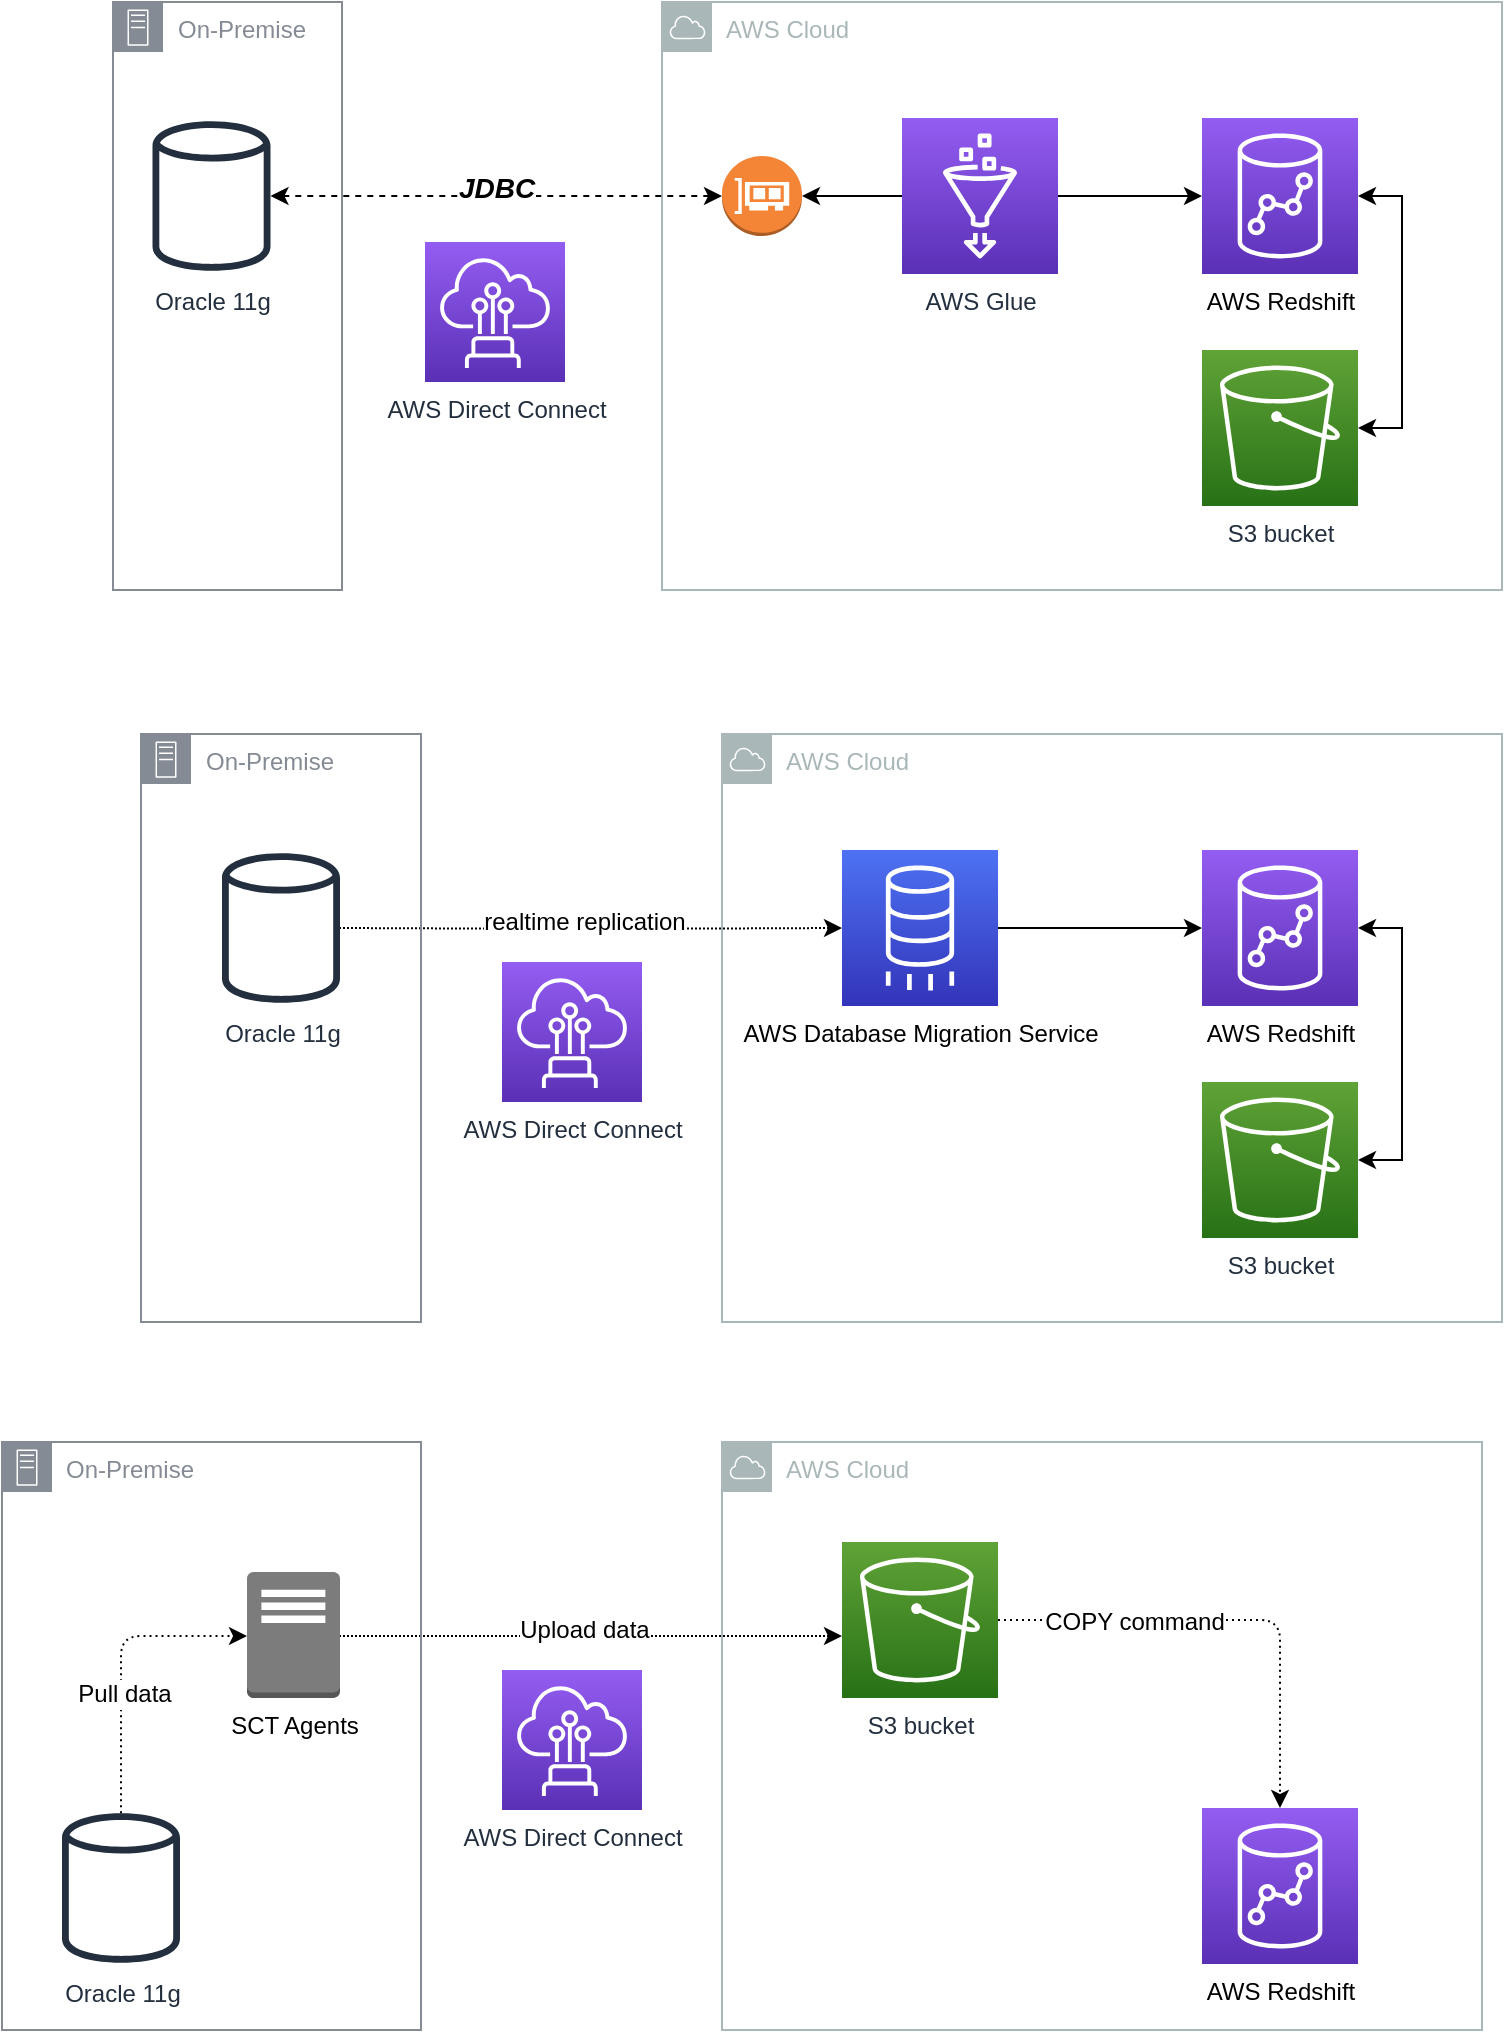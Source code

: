 <mxfile version="14.9.2" type="github">
  <diagram id="6eVxhd2TRdLCq7R75qMY" name="Page-1">
    <mxGraphModel dx="1234" dy="786" grid="1" gridSize="10" guides="1" tooltips="1" connect="1" arrows="1" fold="1" page="1" pageScale="1" pageWidth="850" pageHeight="1100" math="0" shadow="0">
      <root>
        <mxCell id="0" />
        <mxCell id="1" parent="0" />
        <mxCell id="m3BJ8GWjitMkYbj-D_fS-11" style="edgeStyle=orthogonalEdgeStyle;rounded=0;orthogonalLoop=1;jettySize=auto;html=1;dashed=1;dashPattern=1 1;" edge="1" parent="1" target="m3BJ8GWjitMkYbj-D_fS-10">
          <mxGeometry relative="1" as="geometry">
            <mxPoint x="188.5" y="483" as="sourcePoint" />
          </mxGeometry>
        </mxCell>
        <mxCell id="m3BJ8GWjitMkYbj-D_fS-35" value="realtime replication" style="edgeLabel;html=1;align=center;verticalAlign=middle;resizable=0;points=[];fontSize=12;" vertex="1" connectable="0" parent="m3BJ8GWjitMkYbj-D_fS-11">
          <mxGeometry x="0.213" y="3" relative="1" as="geometry">
            <mxPoint x="-30" as="offset" />
          </mxGeometry>
        </mxCell>
        <mxCell id="m3BJ8GWjitMkYbj-D_fS-9" value="AWS Cloud" style="outlineConnect=0;gradientColor=none;html=1;whiteSpace=wrap;fontSize=12;fontStyle=0;shape=mxgraph.aws4.group;grIcon=mxgraph.aws4.group_aws_cloud;strokeColor=#AAB7B8;fillColor=none;verticalAlign=top;align=left;spacingLeft=30;fontColor=#AAB7B8;dashed=0;" vertex="1" parent="1">
          <mxGeometry x="380" y="386" width="390" height="294" as="geometry" />
        </mxCell>
        <mxCell id="m3BJ8GWjitMkYbj-D_fS-20" value="" style="edgeStyle=orthogonalEdgeStyle;rounded=0;orthogonalLoop=1;jettySize=auto;html=1;" edge="1" parent="1" source="m3BJ8GWjitMkYbj-D_fS-10" target="m3BJ8GWjitMkYbj-D_fS-19">
          <mxGeometry relative="1" as="geometry" />
        </mxCell>
        <mxCell id="m3BJ8GWjitMkYbj-D_fS-10" value="&lt;span style=&quot;color: rgb(0 , 0 , 0)&quot;&gt;AWS Database Migration Service&lt;/span&gt;" style="points=[[0,0,0],[0.25,0,0],[0.5,0,0],[0.75,0,0],[1,0,0],[0,1,0],[0.25,1,0],[0.5,1,0],[0.75,1,0],[1,1,0],[0,0.25,0],[0,0.5,0],[0,0.75,0],[1,0.25,0],[1,0.5,0],[1,0.75,0]];outlineConnect=0;fontColor=#232F3E;gradientColor=#4D72F3;gradientDirection=north;fillColor=#3334B9;strokeColor=#ffffff;dashed=0;verticalLabelPosition=bottom;verticalAlign=top;align=center;html=1;fontSize=12;fontStyle=0;aspect=fixed;shape=mxgraph.aws4.resourceIcon;resIcon=mxgraph.aws4.database_migration_service;" vertex="1" parent="1">
          <mxGeometry x="440" y="444" width="78" height="78" as="geometry" />
        </mxCell>
        <mxCell id="m3BJ8GWjitMkYbj-D_fS-27" value="" style="edgeStyle=orthogonalEdgeStyle;rounded=0;orthogonalLoop=1;jettySize=auto;html=1;startArrow=classic;startFill=1;" edge="1" parent="1" source="m3BJ8GWjitMkYbj-D_fS-19" target="m3BJ8GWjitMkYbj-D_fS-26">
          <mxGeometry relative="1" as="geometry">
            <Array as="points">
              <mxPoint x="720" y="483" />
              <mxPoint x="720" y="599" />
            </Array>
          </mxGeometry>
        </mxCell>
        <mxCell id="m3BJ8GWjitMkYbj-D_fS-19" value="&lt;span style=&quot;color: rgb(0 , 0 , 0)&quot;&gt;AWS Redshift&lt;/span&gt;" style="points=[[0,0,0],[0.25,0,0],[0.5,0,0],[0.75,0,0],[1,0,0],[0,1,0],[0.25,1,0],[0.5,1,0],[0.75,1,0],[1,1,0],[0,0.25,0],[0,0.5,0],[0,0.75,0],[1,0.25,0],[1,0.5,0],[1,0.75,0]];outlineConnect=0;fontColor=#232F3E;gradientColor=#945DF2;gradientDirection=north;fillColor=#5A30B5;strokeColor=#ffffff;dashed=0;verticalLabelPosition=bottom;verticalAlign=top;align=center;html=1;fontSize=12;fontStyle=0;aspect=fixed;shape=mxgraph.aws4.resourceIcon;resIcon=mxgraph.aws4.redshift;" vertex="1" parent="1">
          <mxGeometry x="620" y="444" width="78" height="78" as="geometry" />
        </mxCell>
        <mxCell id="m3BJ8GWjitMkYbj-D_fS-23" value="AWS Direct Connect" style="points=[[0,0,0],[0.25,0,0],[0.5,0,0],[0.75,0,0],[1,0,0],[0,1,0],[0.25,1,0],[0.5,1,0],[0.75,1,0],[1,1,0],[0,0.25,0],[0,0.5,0],[0,0.75,0],[1,0.25,0],[1,0.5,0],[1,0.75,0]];outlineConnect=0;fontColor=#232F3E;gradientColor=#945DF2;gradientDirection=north;fillColor=#5A30B5;strokeColor=#ffffff;dashed=0;verticalLabelPosition=bottom;verticalAlign=top;align=center;html=1;fontSize=12;fontStyle=0;aspect=fixed;shape=mxgraph.aws4.resourceIcon;resIcon=mxgraph.aws4.direct_connect;" vertex="1" parent="1">
          <mxGeometry x="270" y="500" width="70" height="70" as="geometry" />
        </mxCell>
        <mxCell id="m3BJ8GWjitMkYbj-D_fS-26" value="S3 bucket" style="points=[[0,0,0],[0.25,0,0],[0.5,0,0],[0.75,0,0],[1,0,0],[0,1,0],[0.25,1,0],[0.5,1,0],[0.75,1,0],[1,1,0],[0,0.25,0],[0,0.5,0],[0,0.75,0],[1,0.25,0],[1,0.5,0],[1,0.75,0]];outlineConnect=0;fontColor=#232F3E;gradientColor=#60A337;gradientDirection=north;fillColor=#277116;strokeColor=#ffffff;dashed=0;verticalLabelPosition=bottom;verticalAlign=top;align=center;html=1;fontSize=12;fontStyle=0;aspect=fixed;shape=mxgraph.aws4.resourceIcon;resIcon=mxgraph.aws4.s3;" vertex="1" parent="1">
          <mxGeometry x="620" y="560" width="78" height="78" as="geometry" />
        </mxCell>
        <mxCell id="m3BJ8GWjitMkYbj-D_fS-36" value="On-Premise" style="outlineConnect=0;gradientColor=none;html=1;whiteSpace=wrap;fontSize=12;fontStyle=0;shape=mxgraph.aws4.group;grIcon=mxgraph.aws4.group_on_premise;strokeColor=#858B94;fillColor=none;verticalAlign=top;align=left;spacingLeft=30;fontColor=#858B94;dashed=0;" vertex="1" parent="1">
          <mxGeometry x="89.5" y="386" width="140" height="294" as="geometry" />
        </mxCell>
        <mxCell id="m3BJ8GWjitMkYbj-D_fS-37" value="Oracle 11g" style="outlineConnect=0;fontColor=#232F3E;gradientColor=none;fillColor=#232F3E;strokeColor=none;dashed=0;verticalLabelPosition=bottom;verticalAlign=top;align=center;html=1;fontSize=12;fontStyle=0;aspect=fixed;pointerEvents=1;shape=mxgraph.aws4.generic_database;" vertex="1" parent="1">
          <mxGeometry x="130" y="444" width="59" height="78" as="geometry" />
        </mxCell>
        <mxCell id="m3BJ8GWjitMkYbj-D_fS-50" style="edgeStyle=orthogonalEdgeStyle;rounded=0;orthogonalLoop=1;jettySize=auto;html=1;dashed=1;dashPattern=1 1;" edge="1" parent="1">
          <mxGeometry relative="1" as="geometry">
            <mxPoint x="188.5" y="837" as="sourcePoint" />
            <mxPoint x="440" y="837" as="targetPoint" />
          </mxGeometry>
        </mxCell>
        <mxCell id="m3BJ8GWjitMkYbj-D_fS-51" value="Upload data" style="edgeLabel;html=1;align=center;verticalAlign=middle;resizable=0;points=[];fontSize=12;" vertex="1" connectable="0" parent="m3BJ8GWjitMkYbj-D_fS-50">
          <mxGeometry x="0.213" y="3" relative="1" as="geometry">
            <mxPoint x="-30" as="offset" />
          </mxGeometry>
        </mxCell>
        <mxCell id="m3BJ8GWjitMkYbj-D_fS-52" value="AWS Cloud" style="outlineConnect=0;gradientColor=none;html=1;whiteSpace=wrap;fontSize=12;fontStyle=0;shape=mxgraph.aws4.group;grIcon=mxgraph.aws4.group_aws_cloud;strokeColor=#AAB7B8;fillColor=none;verticalAlign=top;align=left;spacingLeft=30;fontColor=#AAB7B8;dashed=0;" vertex="1" parent="1">
          <mxGeometry x="380" y="740" width="380" height="294" as="geometry" />
        </mxCell>
        <mxCell id="m3BJ8GWjitMkYbj-D_fS-56" value="&lt;span style=&quot;color: rgb(0 , 0 , 0)&quot;&gt;AWS Redshift&lt;/span&gt;" style="points=[[0,0,0],[0.25,0,0],[0.5,0,0],[0.75,0,0],[1,0,0],[0,1,0],[0.25,1,0],[0.5,1,0],[0.75,1,0],[1,1,0],[0,0.25,0],[0,0.5,0],[0,0.75,0],[1,0.25,0],[1,0.5,0],[1,0.75,0]];outlineConnect=0;fontColor=#232F3E;gradientColor=#945DF2;gradientDirection=north;fillColor=#5A30B5;strokeColor=#ffffff;dashed=0;verticalLabelPosition=bottom;verticalAlign=top;align=center;html=1;fontSize=12;fontStyle=0;aspect=fixed;shape=mxgraph.aws4.resourceIcon;resIcon=mxgraph.aws4.redshift;" vertex="1" parent="1">
          <mxGeometry x="620" y="923" width="78" height="78" as="geometry" />
        </mxCell>
        <mxCell id="m3BJ8GWjitMkYbj-D_fS-57" value="AWS Direct Connect" style="points=[[0,0,0],[0.25,0,0],[0.5,0,0],[0.75,0,0],[1,0,0],[0,1,0],[0.25,1,0],[0.5,1,0],[0.75,1,0],[1,1,0],[0,0.25,0],[0,0.5,0],[0,0.75,0],[1,0.25,0],[1,0.5,0],[1,0.75,0]];outlineConnect=0;fontColor=#232F3E;gradientColor=#945DF2;gradientDirection=north;fillColor=#5A30B5;strokeColor=#ffffff;dashed=0;verticalLabelPosition=bottom;verticalAlign=top;align=center;html=1;fontSize=12;fontStyle=0;aspect=fixed;shape=mxgraph.aws4.resourceIcon;resIcon=mxgraph.aws4.direct_connect;" vertex="1" parent="1">
          <mxGeometry x="270" y="854" width="70" height="70" as="geometry" />
        </mxCell>
        <mxCell id="m3BJ8GWjitMkYbj-D_fS-71" style="edgeStyle=orthogonalEdgeStyle;rounded=1;orthogonalLoop=1;jettySize=auto;html=1;dashed=1;dashPattern=1 2;fontSize=12;startArrow=none;startFill=0;" edge="1" parent="1" source="m3BJ8GWjitMkYbj-D_fS-58" target="m3BJ8GWjitMkYbj-D_fS-56">
          <mxGeometry relative="1" as="geometry" />
        </mxCell>
        <mxCell id="m3BJ8GWjitMkYbj-D_fS-72" value="COPY command" style="edgeLabel;html=1;align=center;verticalAlign=middle;resizable=0;points=[];fontSize=12;" vertex="1" connectable="0" parent="m3BJ8GWjitMkYbj-D_fS-71">
          <mxGeometry x="-0.207" y="-1" relative="1" as="geometry">
            <mxPoint x="-25" as="offset" />
          </mxGeometry>
        </mxCell>
        <mxCell id="m3BJ8GWjitMkYbj-D_fS-58" value="S3 bucket" style="points=[[0,0,0],[0.25,0,0],[0.5,0,0],[0.75,0,0],[1,0,0],[0,1,0],[0.25,1,0],[0.5,1,0],[0.75,1,0],[1,1,0],[0,0.25,0],[0,0.5,0],[0,0.75,0],[1,0.25,0],[1,0.5,0],[1,0.75,0]];outlineConnect=0;fontColor=#232F3E;gradientColor=#60A337;gradientDirection=north;fillColor=#277116;strokeColor=#ffffff;dashed=0;verticalLabelPosition=bottom;verticalAlign=top;align=center;html=1;fontSize=12;fontStyle=0;aspect=fixed;shape=mxgraph.aws4.resourceIcon;resIcon=mxgraph.aws4.s3;" vertex="1" parent="1">
          <mxGeometry x="440" y="790" width="78" height="78" as="geometry" />
        </mxCell>
        <mxCell id="m3BJ8GWjitMkYbj-D_fS-59" value="On-Premise" style="outlineConnect=0;gradientColor=none;html=1;whiteSpace=wrap;fontSize=12;fontStyle=0;shape=mxgraph.aws4.group;grIcon=mxgraph.aws4.group_on_premise;strokeColor=#858B94;fillColor=none;verticalAlign=top;align=left;spacingLeft=30;fontColor=#858B94;dashed=0;" vertex="1" parent="1">
          <mxGeometry x="20" y="740" width="209.5" height="294" as="geometry" />
        </mxCell>
        <mxCell id="m3BJ8GWjitMkYbj-D_fS-65" style="edgeStyle=orthogonalEdgeStyle;rounded=1;orthogonalLoop=1;jettySize=auto;html=1;dashed=1;dashPattern=1 2;fontSize=12;startArrow=none;startFill=0;" edge="1" parent="1" source="m3BJ8GWjitMkYbj-D_fS-60" target="m3BJ8GWjitMkYbj-D_fS-62">
          <mxGeometry relative="1" as="geometry">
            <Array as="points">
              <mxPoint x="80" y="837" />
            </Array>
          </mxGeometry>
        </mxCell>
        <mxCell id="m3BJ8GWjitMkYbj-D_fS-66" value="Pull data" style="edgeLabel;html=1;align=center;verticalAlign=middle;resizable=0;points=[];fontSize=12;" vertex="1" connectable="0" parent="m3BJ8GWjitMkYbj-D_fS-65">
          <mxGeometry x="0.121" relative="1" as="geometry">
            <mxPoint x="1" y="25" as="offset" />
          </mxGeometry>
        </mxCell>
        <mxCell id="m3BJ8GWjitMkYbj-D_fS-60" value="Oracle 11g" style="outlineConnect=0;fontColor=#232F3E;gradientColor=none;fillColor=#232F3E;strokeColor=none;dashed=0;verticalLabelPosition=bottom;verticalAlign=top;align=center;html=1;fontSize=12;fontStyle=0;aspect=fixed;pointerEvents=1;shape=mxgraph.aws4.generic_database;" vertex="1" parent="1">
          <mxGeometry x="50" y="924" width="59" height="78" as="geometry" />
        </mxCell>
        <mxCell id="m3BJ8GWjitMkYbj-D_fS-62" value="SCT Agents" style="outlineConnect=0;dashed=0;verticalLabelPosition=bottom;verticalAlign=top;align=center;html=1;shape=mxgraph.aws3.traditional_server;fillColor=#7D7C7C;gradientColor=none;fontSize=12;" vertex="1" parent="1">
          <mxGeometry x="142.5" y="805" width="46.5" height="63" as="geometry" />
        </mxCell>
        <mxCell id="m3BJ8GWjitMkYbj-D_fS-75" value="AWS Cloud" style="outlineConnect=0;gradientColor=none;html=1;whiteSpace=wrap;fontSize=12;fontStyle=0;shape=mxgraph.aws4.group;grIcon=mxgraph.aws4.group_aws_cloud;strokeColor=#AAB7B8;fillColor=none;verticalAlign=top;align=left;spacingLeft=30;fontColor=#AAB7B8;dashed=0;" vertex="1" parent="1">
          <mxGeometry x="350" y="20" width="420" height="294" as="geometry" />
        </mxCell>
        <mxCell id="m3BJ8GWjitMkYbj-D_fS-78" value="" style="edgeStyle=orthogonalEdgeStyle;rounded=0;orthogonalLoop=1;jettySize=auto;html=1;startArrow=classic;startFill=1;" edge="1" parent="1" source="m3BJ8GWjitMkYbj-D_fS-79" target="m3BJ8GWjitMkYbj-D_fS-81">
          <mxGeometry relative="1" as="geometry">
            <Array as="points">
              <mxPoint x="720" y="117" />
              <mxPoint x="720" y="233" />
            </Array>
          </mxGeometry>
        </mxCell>
        <mxCell id="m3BJ8GWjitMkYbj-D_fS-79" value="&lt;span style=&quot;color: rgb(0 , 0 , 0)&quot;&gt;AWS Redshift&lt;/span&gt;" style="points=[[0,0,0],[0.25,0,0],[0.5,0,0],[0.75,0,0],[1,0,0],[0,1,0],[0.25,1,0],[0.5,1,0],[0.75,1,0],[1,1,0],[0,0.25,0],[0,0.5,0],[0,0.75,0],[1,0.25,0],[1,0.5,0],[1,0.75,0]];outlineConnect=0;fontColor=#232F3E;gradientColor=#945DF2;gradientDirection=north;fillColor=#5A30B5;strokeColor=#ffffff;dashed=0;verticalLabelPosition=bottom;verticalAlign=top;align=center;html=1;fontSize=12;fontStyle=0;aspect=fixed;shape=mxgraph.aws4.resourceIcon;resIcon=mxgraph.aws4.redshift;" vertex="1" parent="1">
          <mxGeometry x="620" y="78" width="78" height="78" as="geometry" />
        </mxCell>
        <mxCell id="m3BJ8GWjitMkYbj-D_fS-80" value="AWS Direct Connect" style="points=[[0,0,0],[0.25,0,0],[0.5,0,0],[0.75,0,0],[1,0,0],[0,1,0],[0.25,1,0],[0.5,1,0],[0.75,1,0],[1,1,0],[0,0.25,0],[0,0.5,0],[0,0.75,0],[1,0.25,0],[1,0.5,0],[1,0.75,0]];outlineConnect=0;fontColor=#232F3E;gradientColor=#945DF2;gradientDirection=north;fillColor=#5A30B5;strokeColor=#ffffff;dashed=0;verticalLabelPosition=bottom;verticalAlign=top;align=center;html=1;fontSize=12;fontStyle=0;aspect=fixed;shape=mxgraph.aws4.resourceIcon;resIcon=mxgraph.aws4.direct_connect;" vertex="1" parent="1">
          <mxGeometry x="231.5" y="140" width="70" height="70" as="geometry" />
        </mxCell>
        <mxCell id="m3BJ8GWjitMkYbj-D_fS-81" value="S3 bucket" style="points=[[0,0,0],[0.25,0,0],[0.5,0,0],[0.75,0,0],[1,0,0],[0,1,0],[0.25,1,0],[0.5,1,0],[0.75,1,0],[1,1,0],[0,0.25,0],[0,0.5,0],[0,0.75,0],[1,0.25,0],[1,0.5,0],[1,0.75,0]];outlineConnect=0;fontColor=#232F3E;gradientColor=#60A337;gradientDirection=north;fillColor=#277116;strokeColor=#ffffff;dashed=0;verticalLabelPosition=bottom;verticalAlign=top;align=center;html=1;fontSize=12;fontStyle=0;aspect=fixed;shape=mxgraph.aws4.resourceIcon;resIcon=mxgraph.aws4.s3;" vertex="1" parent="1">
          <mxGeometry x="620" y="194" width="78" height="78" as="geometry" />
        </mxCell>
        <mxCell id="m3BJ8GWjitMkYbj-D_fS-82" value="On-Premise" style="outlineConnect=0;gradientColor=none;html=1;whiteSpace=wrap;fontSize=12;fontStyle=0;shape=mxgraph.aws4.group;grIcon=mxgraph.aws4.group_on_premise;strokeColor=#858B94;fillColor=none;verticalAlign=top;align=left;spacingLeft=30;fontColor=#858B94;dashed=0;" vertex="1" parent="1">
          <mxGeometry x="75.5" y="20" width="114.5" height="294" as="geometry" />
        </mxCell>
        <mxCell id="m3BJ8GWjitMkYbj-D_fS-83" value="Oracle 11g" style="outlineConnect=0;fontColor=#232F3E;gradientColor=none;fillColor=#232F3E;strokeColor=none;dashed=0;verticalLabelPosition=bottom;verticalAlign=top;align=center;html=1;fontSize=12;fontStyle=0;aspect=fixed;pointerEvents=1;shape=mxgraph.aws4.generic_database;" vertex="1" parent="1">
          <mxGeometry x="95.25" y="78" width="59" height="78" as="geometry" />
        </mxCell>
        <mxCell id="m3BJ8GWjitMkYbj-D_fS-86" value="" style="edgeStyle=orthogonalEdgeStyle;rounded=1;orthogonalLoop=1;jettySize=auto;html=1;fontSize=12;startArrow=none;startFill=0;" edge="1" parent="1" source="m3BJ8GWjitMkYbj-D_fS-84" target="m3BJ8GWjitMkYbj-D_fS-79">
          <mxGeometry relative="1" as="geometry" />
        </mxCell>
        <mxCell id="m3BJ8GWjitMkYbj-D_fS-87" value="" style="edgeStyle=orthogonalEdgeStyle;rounded=1;orthogonalLoop=1;jettySize=auto;html=1;fontSize=12;startArrow=none;startFill=0;" edge="1" parent="1" source="m3BJ8GWjitMkYbj-D_fS-84" target="m3BJ8GWjitMkYbj-D_fS-85">
          <mxGeometry relative="1" as="geometry" />
        </mxCell>
        <mxCell id="m3BJ8GWjitMkYbj-D_fS-84" value="AWS Glue" style="points=[[0,0,0],[0.25,0,0],[0.5,0,0],[0.75,0,0],[1,0,0],[0,1,0],[0.25,1,0],[0.5,1,0],[0.75,1,0],[1,1,0],[0,0.25,0],[0,0.5,0],[0,0.75,0],[1,0.25,0],[1,0.5,0],[1,0.75,0]];outlineConnect=0;fontColor=#232F3E;gradientColor=#945DF2;gradientDirection=north;fillColor=#5A30B5;strokeColor=#ffffff;dashed=0;verticalLabelPosition=bottom;verticalAlign=top;align=center;html=1;fontSize=12;fontStyle=0;aspect=fixed;shape=mxgraph.aws4.resourceIcon;resIcon=mxgraph.aws4.glue;" vertex="1" parent="1">
          <mxGeometry x="470" y="78" width="78" height="78" as="geometry" />
        </mxCell>
        <mxCell id="m3BJ8GWjitMkYbj-D_fS-88" value="" style="edgeStyle=orthogonalEdgeStyle;rounded=1;orthogonalLoop=1;jettySize=auto;html=1;fontSize=12;startArrow=classic;startFill=1;dashed=1;" edge="1" parent="1" source="m3BJ8GWjitMkYbj-D_fS-85" target="m3BJ8GWjitMkYbj-D_fS-83">
          <mxGeometry relative="1" as="geometry" />
        </mxCell>
        <mxCell id="m3BJ8GWjitMkYbj-D_fS-89" value="JDBC" style="edgeLabel;html=1;align=center;verticalAlign=middle;resizable=0;points=[];fontSize=14;fontStyle=3" vertex="1" connectable="0" parent="m3BJ8GWjitMkYbj-D_fS-88">
          <mxGeometry x="0.178" y="-4" relative="1" as="geometry">
            <mxPoint x="20" as="offset" />
          </mxGeometry>
        </mxCell>
        <mxCell id="m3BJ8GWjitMkYbj-D_fS-85" value="" style="outlineConnect=0;dashed=0;verticalLabelPosition=bottom;verticalAlign=top;align=center;html=1;shape=mxgraph.aws3.elastic_network_interface;fillColor=#F58536;gradientColor=none;fontSize=12;" vertex="1" parent="1">
          <mxGeometry x="380" y="97" width="40" height="40" as="geometry" />
        </mxCell>
      </root>
    </mxGraphModel>
  </diagram>
</mxfile>

